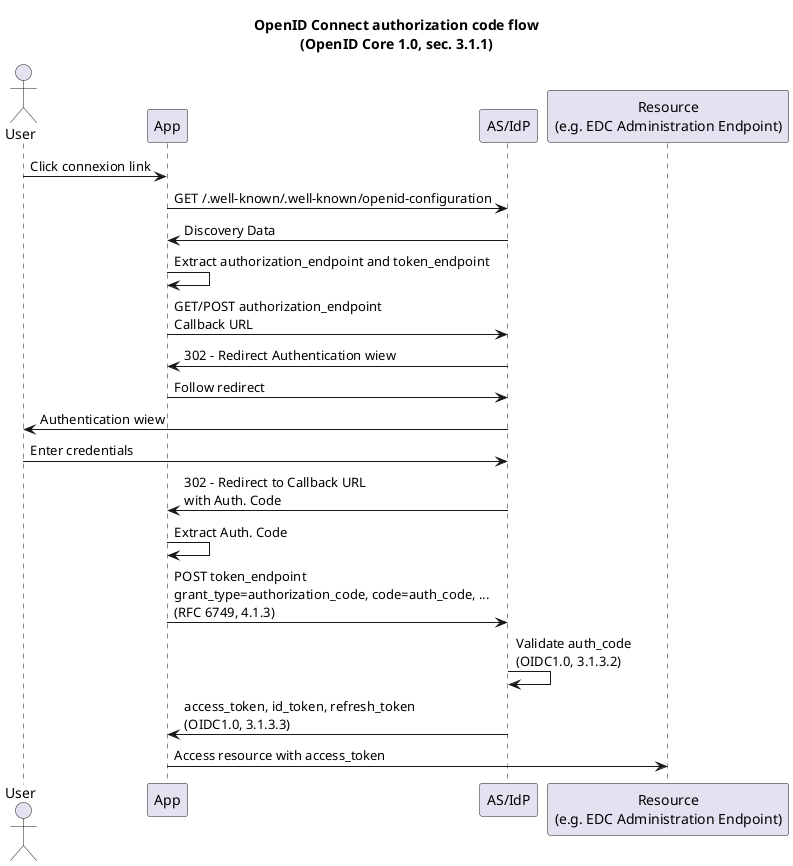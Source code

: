 @startuml

title OpenID Connect authorization code flow\n(OpenID Core 1.0, sec. 3.1.1)

Actor User as U
Participant App as UA
Participant "AS/IdP" as AS
Participant "Resource\n(e.g. EDC Administration Endpoint)" as R

U -> UA: Click connexion link
UA -> AS: GET /.well-known/.well-known/openid-configuration
AS -> UA: Discovery Data
UA -> UA: Extract authorization_endpoint and token_endpoint
UA -> AS: GET/POST authorization_endpoint\nCallback URL
AS -> UA: 302 - Redirect Authentication wiew
UA -> AS: Follow redirect
AS -> U:  Authentication wiew
U  -> AS: Enter credentials
AS -> UA: 302 - Redirect to Callback URL\nwith Auth. Code
UA -> UA: Extract Auth. Code
UA -> AS: POST token_endpoint\ngrant_type=authorization_code, code=auth_code, ...\n(RFC 6749, 4.1.3)
AS -> AS: Validate auth_code\n(OIDC1.0, 3.1.3.2)
AS -> UA: access_token, id_token, refresh_token\n(OIDC1.0, 3.1.3.3)

UA -> R: Access resource with access_token

@enduml